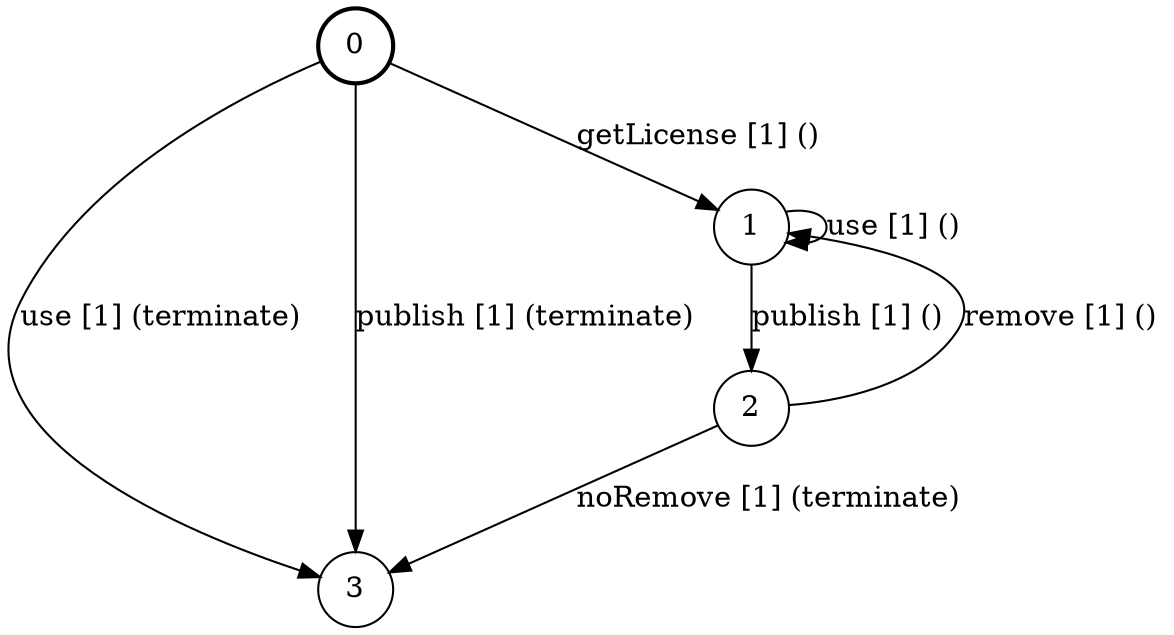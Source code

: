 digraph Automaton {
    node [shape = circle];
    0 [style = "bold"];
    0 -> 3 [label = "use [1] (terminate) "];
    0 -> 1 [label = "getLicense [1] () "];
    0 -> 3 [label = "publish [1] (terminate) "];
    1 -> 1 [label = "use [1] () "];
    1 -> 2 [label = "publish [1] () "];
    2 -> 3 [label = "noRemove [1] (terminate) "];
    2 -> 1 [label = "remove [1] () "];
}